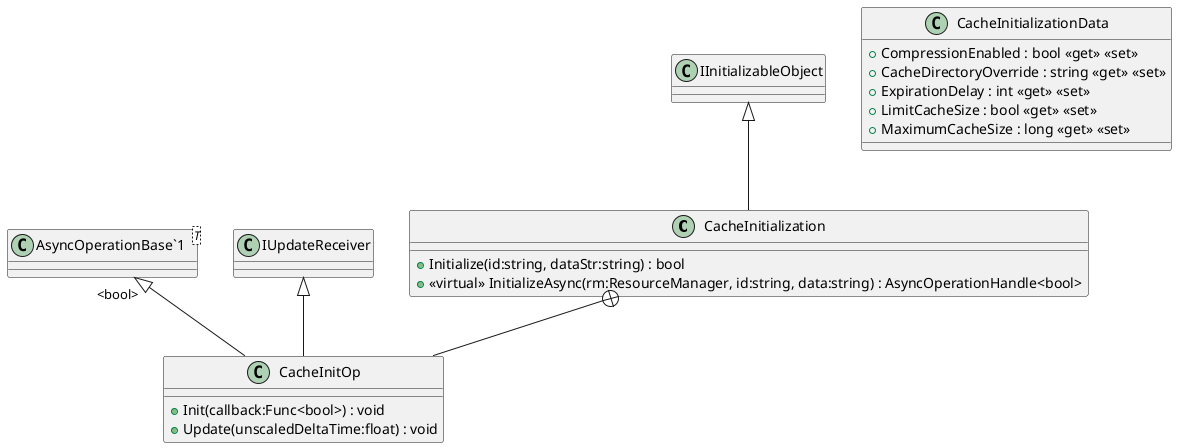 @startuml
class CacheInitialization {
    + Initialize(id:string, dataStr:string) : bool
    + <<virtual>> InitializeAsync(rm:ResourceManager, id:string, data:string) : AsyncOperationHandle<bool>
}
class CacheInitializationData {
    + CompressionEnabled : bool <<get>> <<set>>
    + CacheDirectoryOverride : string <<get>> <<set>>
    + ExpirationDelay : int <<get>> <<set>>
    + LimitCacheSize : bool <<get>> <<set>>
    + MaximumCacheSize : long <<get>> <<set>>
}
class CacheInitOp {
    + Init(callback:Func<bool>) : void
    + Update(unscaledDeltaTime:float) : void
}
class "AsyncOperationBase`1"<T> {
}
IInitializableObject <|-- CacheInitialization
CacheInitialization +-- CacheInitOp
"AsyncOperationBase`1" "<bool>" <|-- CacheInitOp
IUpdateReceiver <|-- CacheInitOp
@enduml
